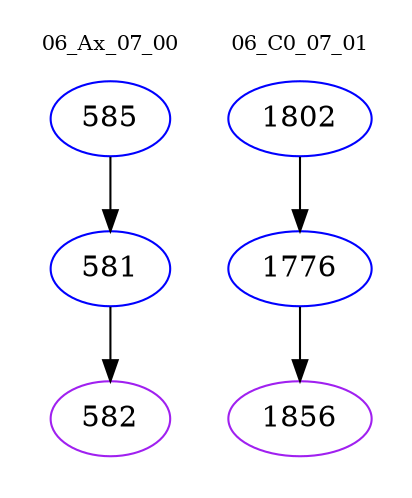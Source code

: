 digraph{
subgraph cluster_0 {
color = white
label = "06_Ax_07_00";
fontsize=10;
T0_585 [label="585", color="blue"]
T0_585 -> T0_581 [color="black"]
T0_581 [label="581", color="blue"]
T0_581 -> T0_582 [color="black"]
T0_582 [label="582", color="purple"]
}
subgraph cluster_1 {
color = white
label = "06_C0_07_01";
fontsize=10;
T1_1802 [label="1802", color="blue"]
T1_1802 -> T1_1776 [color="black"]
T1_1776 [label="1776", color="blue"]
T1_1776 -> T1_1856 [color="black"]
T1_1856 [label="1856", color="purple"]
}
}
